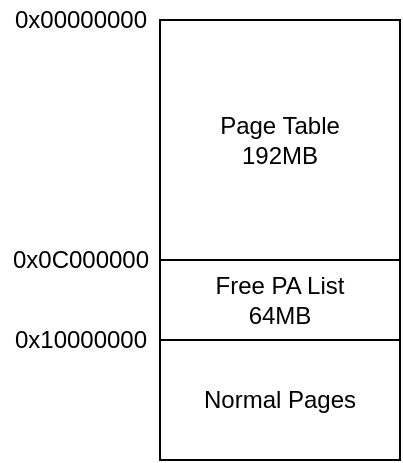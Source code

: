 <mxfile version="14.1.8" type="device" pages="2"><diagram id="VtV5WoGD7D5NyU0yp2BT" name="Top memory layout"><mxGraphModel dx="981" dy="624" grid="1" gridSize="10" guides="1" tooltips="1" connect="1" arrows="1" fold="1" page="1" pageScale="1" pageWidth="1100" pageHeight="850" math="0" shadow="0"><root><mxCell id="0"/><mxCell id="1" parent="0"/><mxCell id="7El-bm5JkzqhlHI1uwoR-1" value="Free PA List&lt;br&gt;64MB" style="rounded=0;whiteSpace=wrap;html=1;" parent="1" vertex="1"><mxGeometry x="440" y="360" width="120" height="40" as="geometry"/></mxCell><mxCell id="7El-bm5JkzqhlHI1uwoR-5" value="0x00000000" style="text;html=1;align=center;verticalAlign=middle;resizable=0;points=[];autosize=1;" parent="1" vertex="1"><mxGeometry x="360" y="230" width="80" height="20" as="geometry"/></mxCell><mxCell id="7El-bm5JkzqhlHI1uwoR-6" value="0x0C000000" style="text;html=1;align=center;verticalAlign=middle;resizable=0;points=[];autosize=1;" parent="1" vertex="1"><mxGeometry x="360" y="350" width="80" height="20" as="geometry"/></mxCell><mxCell id="7El-bm5JkzqhlHI1uwoR-13" value="Page Table&lt;br&gt;192MB" style="rounded=0;whiteSpace=wrap;html=1;" parent="1" vertex="1"><mxGeometry x="440" y="240" width="120" height="120" as="geometry"/></mxCell><mxCell id="7El-bm5JkzqhlHI1uwoR-16" value="0x10000000" style="text;html=1;align=center;verticalAlign=middle;resizable=0;points=[];autosize=1;" parent="1" vertex="1"><mxGeometry x="360" y="390" width="80" height="20" as="geometry"/></mxCell><mxCell id="7El-bm5JkzqhlHI1uwoR-17" value="Normal Pages" style="rounded=0;whiteSpace=wrap;html=1;" parent="1" vertex="1"><mxGeometry x="440" y="400" width="120" height="60" as="geometry"/></mxCell></root></mxGraphModel></diagram><diagram id="X8ShlIHDzAia5qqyVqPh" name="Page table set"><mxGraphModel dx="276" dy="176" grid="1" gridSize="10" guides="1" tooltips="1" connect="1" arrows="1" fold="1" page="1" pageScale="1" pageWidth="1100" pageHeight="850" math="0" shadow="0"><root><mxCell id="uAIuyKHPe4NeDylHfo26-0"/><mxCell id="uAIuyKHPe4NeDylHfo26-1" parent="uAIuyKHPe4NeDylHfo26-0"/><mxCell id="9NaFPmd509qyL3pKN_P6-0" value="68 + 27 = 95" style="rounded=0;whiteSpace=wrap;html=1;" vertex="1" parent="uAIuyKHPe4NeDylHfo26-1"><mxGeometry x="480" y="240" width="80" height="40" as="geometry"/></mxCell></root></mxGraphModel></diagram></mxfile>